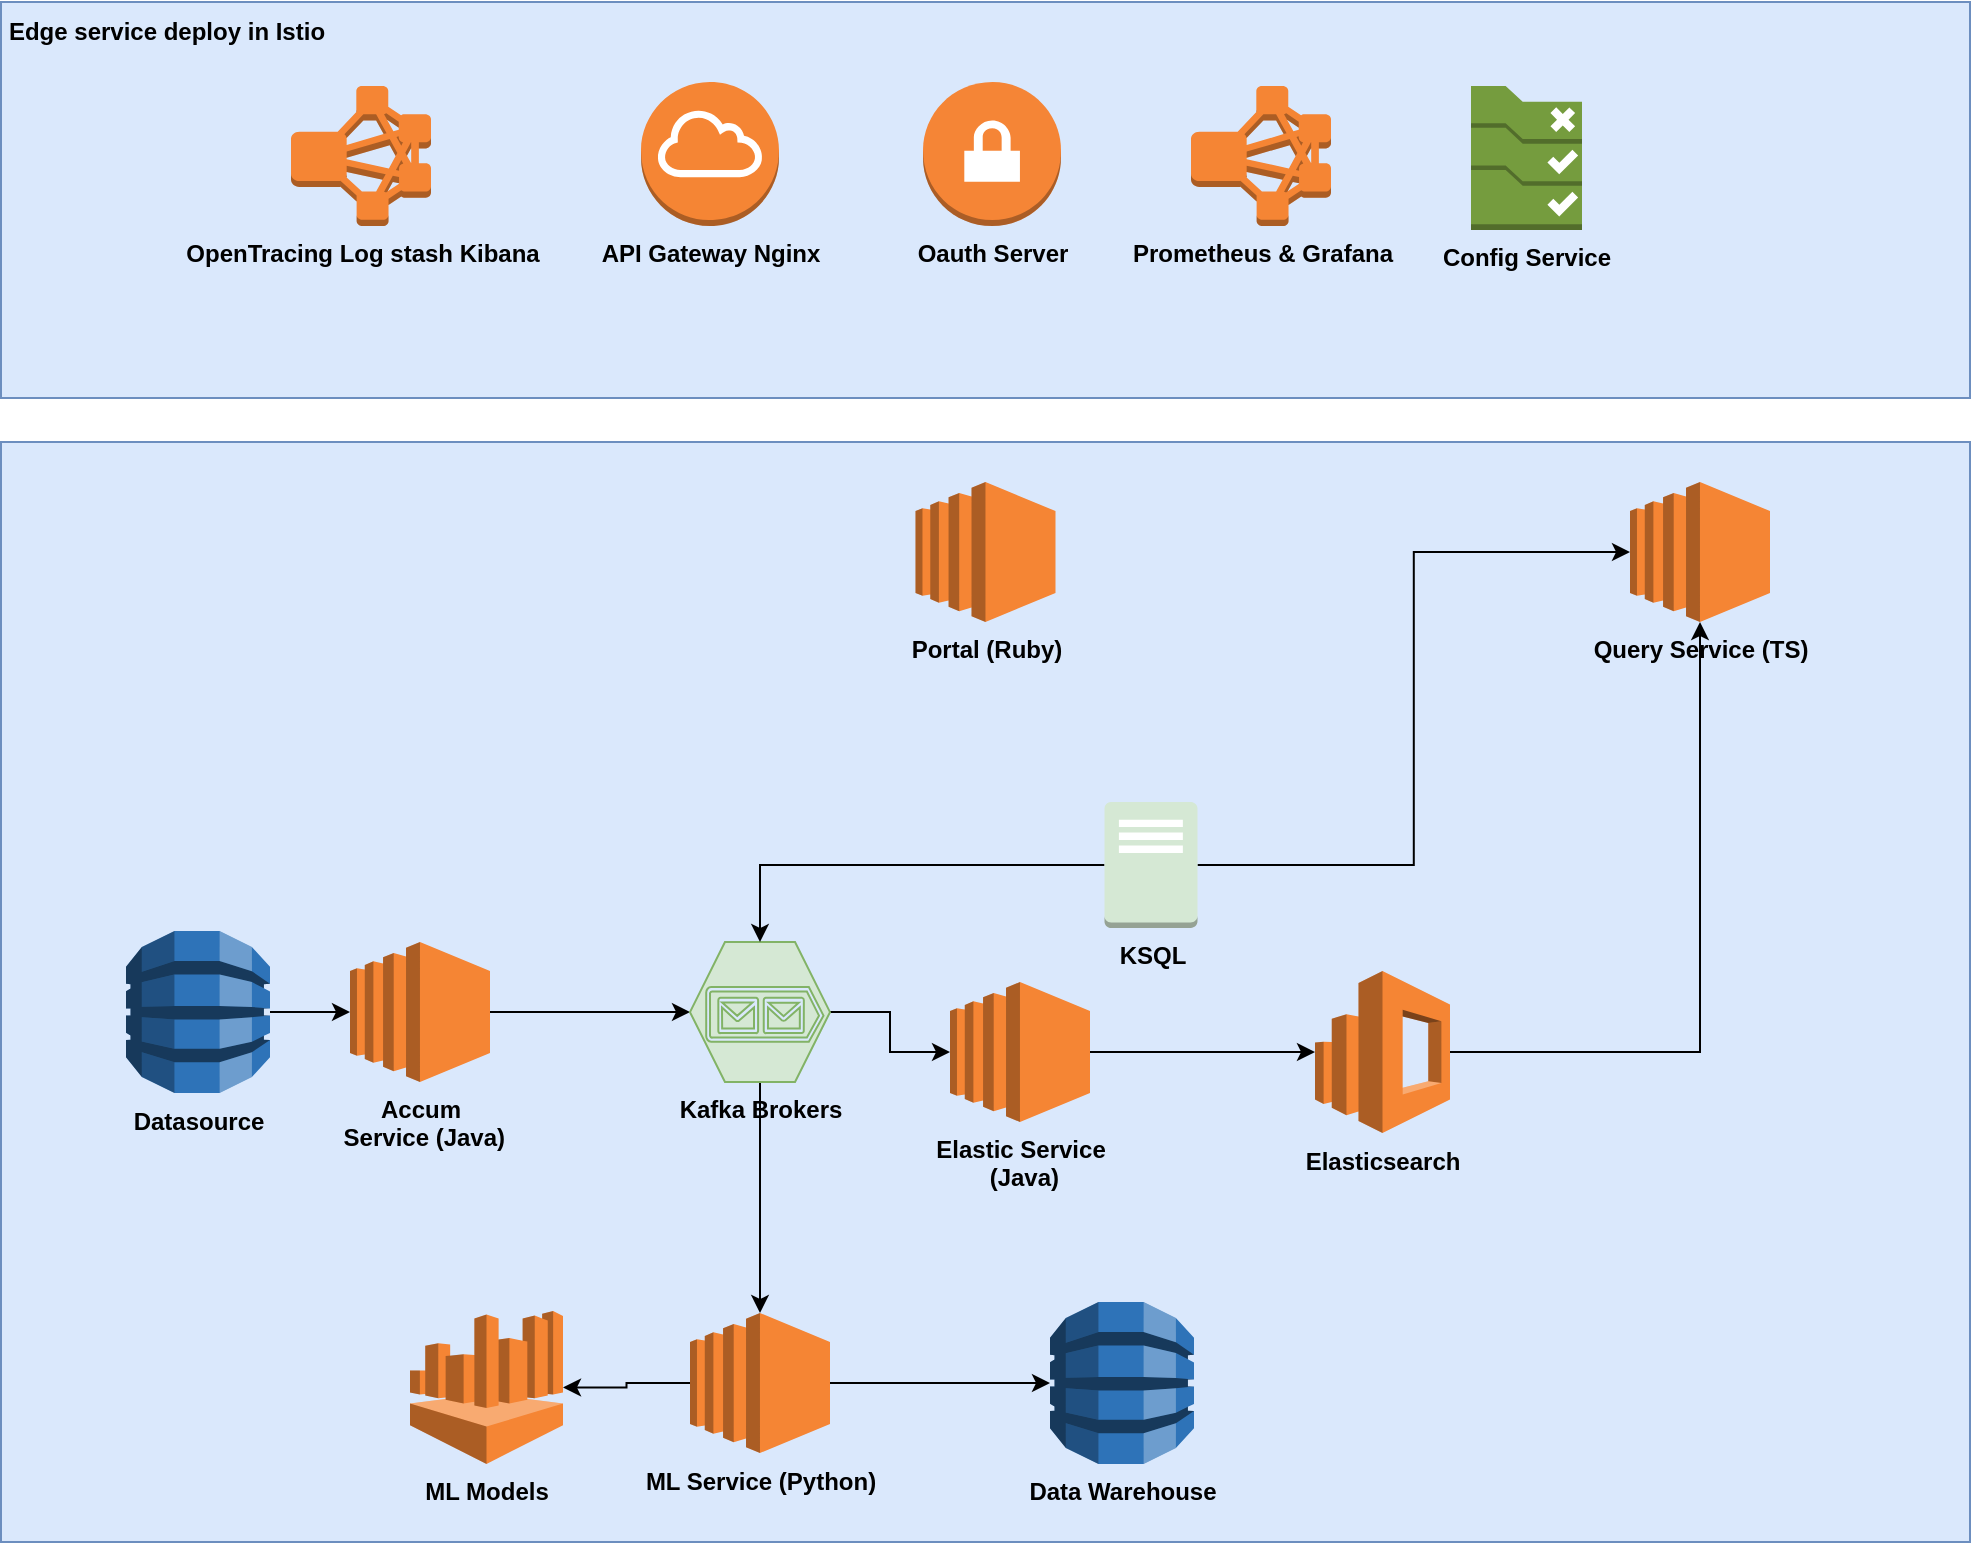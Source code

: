 <mxfile version="21.2.1" type="device">
  <diagram name="Page-1" id="BMMvD_4nBGezMXCPUB5b">
    <mxGraphModel dx="1363" dy="2040" grid="1" gridSize="10" guides="1" tooltips="1" connect="1" arrows="1" fold="1" page="1" pageScale="1" pageWidth="827" pageHeight="1169" math="0" shadow="0">
      <root>
        <mxCell id="0" />
        <mxCell id="1" parent="0" />
        <mxCell id="z8GUtXKnv49w3SbfMGUX-3" value="" style="rounded=0;whiteSpace=wrap;html=1;fillColor=#dae8fc;strokeColor=#6c8ebf;" parent="1" vertex="1">
          <mxGeometry x="115.5" y="-120" width="984.5" height="550" as="geometry" />
        </mxCell>
        <mxCell id="z8GUtXKnv49w3SbfMGUX-1" value="" style="rounded=0;whiteSpace=wrap;html=1;fillColor=#dae8fc;strokeColor=#6c8ebf;" parent="1" vertex="1">
          <mxGeometry x="115.5" y="-340" width="984.5" height="198" as="geometry" />
        </mxCell>
        <mxCell id="Lv1uPBIACpJVqoIBJsrw-41" style="edgeStyle=orthogonalEdgeStyle;rounded=0;orthogonalLoop=1;jettySize=auto;html=1;entryX=0;entryY=0.5;entryDx=0;entryDy=0;entryPerimeter=0;" parent="1" source="Lv1uPBIACpJVqoIBJsrw-18" target="Lv1uPBIACpJVqoIBJsrw-25" edge="1">
          <mxGeometry relative="1" as="geometry" />
        </mxCell>
        <mxCell id="Lv1uPBIACpJVqoIBJsrw-18" value="&lt;b&gt;Accum&lt;br&gt;&amp;nbsp;Service (Java)&lt;/b&gt;" style="outlineConnect=0;dashed=0;verticalLabelPosition=bottom;verticalAlign=top;align=center;html=1;shape=mxgraph.aws3.ec2;fillColor=#F58534;gradientColor=none;" parent="1" vertex="1">
          <mxGeometry x="290" y="130" width="70" height="70" as="geometry" />
        </mxCell>
        <mxCell id="Lv1uPBIACpJVqoIBJsrw-40" style="edgeStyle=orthogonalEdgeStyle;rounded=0;orthogonalLoop=1;jettySize=auto;html=1;" parent="1" source="Lv1uPBIACpJVqoIBJsrw-21" target="Lv1uPBIACpJVqoIBJsrw-18" edge="1">
          <mxGeometry relative="1" as="geometry" />
        </mxCell>
        <mxCell id="Lv1uPBIACpJVqoIBJsrw-21" value="&lt;b&gt;Datasource&lt;/b&gt;" style="outlineConnect=0;dashed=0;verticalLabelPosition=bottom;verticalAlign=top;align=center;html=1;shape=mxgraph.aws3.dynamo_db;fillColor=#2E73B8;gradientColor=none;" parent="1" vertex="1">
          <mxGeometry x="178" y="124.5" width="72" height="81" as="geometry" />
        </mxCell>
        <mxCell id="Lv1uPBIACpJVqoIBJsrw-44" style="edgeStyle=orthogonalEdgeStyle;rounded=0;orthogonalLoop=1;jettySize=auto;html=1;entryX=0;entryY=0.5;entryDx=0;entryDy=0;entryPerimeter=0;" parent="1" source="Lv1uPBIACpJVqoIBJsrw-25" target="Lv1uPBIACpJVqoIBJsrw-28" edge="1">
          <mxGeometry relative="1" as="geometry" />
        </mxCell>
        <mxCell id="xeK42FO3yRb1QHuqwQyx-3" style="edgeStyle=orthogonalEdgeStyle;rounded=0;orthogonalLoop=1;jettySize=auto;html=1;" edge="1" parent="1" source="Lv1uPBIACpJVqoIBJsrw-25" target="xeK42FO3yRb1QHuqwQyx-2">
          <mxGeometry relative="1" as="geometry" />
        </mxCell>
        <mxCell id="Lv1uPBIACpJVqoIBJsrw-25" value="&lt;b&gt;Kafka Brokers&lt;br&gt;&lt;br&gt;&lt;/b&gt;" style="verticalLabelPosition=bottom;html=1;verticalAlign=top;align=center;strokeColor=#82b366;fillColor=#d5e8d4;shape=mxgraph.azure.storage_queue;" parent="1" vertex="1">
          <mxGeometry x="460" y="130" width="70" height="70" as="geometry" />
        </mxCell>
        <mxCell id="Lv1uPBIACpJVqoIBJsrw-26" value="&lt;b&gt;OpenTracing Log stash Kibana&lt;/b&gt;" style="outlineConnect=0;dashed=0;verticalLabelPosition=bottom;verticalAlign=top;align=center;html=1;shape=mxgraph.aws3.emr_cluster;fillColor=#F58534;gradientColor=none;" parent="1" vertex="1">
          <mxGeometry x="260.5" y="-298" width="70" height="70" as="geometry" />
        </mxCell>
        <mxCell id="Lv1uPBIACpJVqoIBJsrw-45" style="edgeStyle=orthogonalEdgeStyle;rounded=0;orthogonalLoop=1;jettySize=auto;html=1;" parent="1" source="Lv1uPBIACpJVqoIBJsrw-28" target="Lv1uPBIACpJVqoIBJsrw-29" edge="1">
          <mxGeometry relative="1" as="geometry" />
        </mxCell>
        <mxCell id="Lv1uPBIACpJVqoIBJsrw-28" value="&lt;b&gt;Elastic Service&lt;br&gt;&amp;nbsp;(Java)&lt;br&gt;&lt;/b&gt;" style="outlineConnect=0;dashed=0;verticalLabelPosition=bottom;verticalAlign=top;align=center;html=1;shape=mxgraph.aws3.ec2;fillColor=#F58534;gradientColor=none;" parent="1" vertex="1">
          <mxGeometry x="590" y="150" width="70" height="70" as="geometry" />
        </mxCell>
        <mxCell id="xeK42FO3yRb1QHuqwQyx-7" style="edgeStyle=orthogonalEdgeStyle;rounded=0;orthogonalLoop=1;jettySize=auto;html=1;" edge="1" parent="1" source="Lv1uPBIACpJVqoIBJsrw-29" target="Lv1uPBIACpJVqoIBJsrw-30">
          <mxGeometry relative="1" as="geometry" />
        </mxCell>
        <mxCell id="Lv1uPBIACpJVqoIBJsrw-29" value="&lt;b&gt;Elasticsearch&lt;/b&gt;" style="outlineConnect=0;dashed=0;verticalLabelPosition=bottom;verticalAlign=top;align=center;html=1;shape=mxgraph.aws3.elasticsearch_service;fillColor=#F58534;gradientColor=none;" parent="1" vertex="1">
          <mxGeometry x="772.5" y="144.5" width="67.5" height="81" as="geometry" />
        </mxCell>
        <mxCell id="Lv1uPBIACpJVqoIBJsrw-30" value="&lt;b&gt;Query Service (TS)&lt;br&gt;&lt;/b&gt;" style="outlineConnect=0;dashed=0;verticalLabelPosition=bottom;verticalAlign=top;align=center;html=1;shape=mxgraph.aws3.ec2;fillColor=#F58534;gradientColor=none;" parent="1" vertex="1">
          <mxGeometry x="930" y="-100" width="70" height="70" as="geometry" />
        </mxCell>
        <mxCell id="Lv1uPBIACpJVqoIBJsrw-34" value="&lt;b&gt;Prometheus &amp;amp; Grafana&lt;/b&gt;" style="outlineConnect=0;dashed=0;verticalLabelPosition=bottom;verticalAlign=top;align=center;html=1;shape=mxgraph.aws3.emr_cluster;fillColor=#F58534;gradientColor=none;" parent="1" vertex="1">
          <mxGeometry x="710.5" y="-298" width="70" height="70" as="geometry" />
        </mxCell>
        <mxCell id="Lv1uPBIACpJVqoIBJsrw-37" value="&lt;b&gt;API Gateway Nginx&lt;br&gt;&lt;/b&gt;" style="outlineConnect=0;dashed=0;verticalLabelPosition=bottom;verticalAlign=top;align=center;html=1;shape=mxgraph.aws3.internet_gateway;fillColor=#F58534;gradientColor=none;" parent="1" vertex="1">
          <mxGeometry x="435.5" y="-300" width="69" height="72" as="geometry" />
        </mxCell>
        <mxCell id="Lv1uPBIACpJVqoIBJsrw-38" value="&lt;b&gt;Oauth Server&lt;/b&gt;" style="outlineConnect=0;dashed=0;verticalLabelPosition=bottom;verticalAlign=top;align=center;html=1;shape=mxgraph.aws3.vpn_gateway;fillColor=#F58536;gradientColor=none;" parent="1" vertex="1">
          <mxGeometry x="576.5" y="-300" width="69" height="72" as="geometry" />
        </mxCell>
        <mxCell id="Lv1uPBIACpJVqoIBJsrw-39" value="&lt;b&gt;Config Service&lt;/b&gt;" style="outlineConnect=0;dashed=0;verticalLabelPosition=bottom;verticalAlign=top;align=center;html=1;shape=mxgraph.aws3.config_rule;fillColor=#759C3E;gradientColor=none;" parent="1" vertex="1">
          <mxGeometry x="850.5" y="-298" width="55.5" height="72" as="geometry" />
        </mxCell>
        <mxCell id="z8GUtXKnv49w3SbfMGUX-6" style="edgeStyle=orthogonalEdgeStyle;rounded=0;orthogonalLoop=1;jettySize=auto;html=1;entryX=0.5;entryY=0;entryDx=0;entryDy=0;entryPerimeter=0;" parent="1" source="z8GUtXKnv49w3SbfMGUX-5" target="Lv1uPBIACpJVqoIBJsrw-25" edge="1">
          <mxGeometry relative="1" as="geometry">
            <mxPoint x="606.5" y="91.5" as="targetPoint" />
          </mxGeometry>
        </mxCell>
        <mxCell id="xeK42FO3yRb1QHuqwQyx-8" style="edgeStyle=orthogonalEdgeStyle;rounded=0;orthogonalLoop=1;jettySize=auto;html=1;entryX=0;entryY=0.5;entryDx=0;entryDy=0;entryPerimeter=0;" edge="1" parent="1" source="z8GUtXKnv49w3SbfMGUX-5" target="Lv1uPBIACpJVqoIBJsrw-30">
          <mxGeometry relative="1" as="geometry" />
        </mxCell>
        <mxCell id="z8GUtXKnv49w3SbfMGUX-5" value="&lt;b&gt;KSQL&lt;/b&gt;" style="outlineConnect=0;dashed=0;verticalLabelPosition=bottom;verticalAlign=top;align=center;html=1;shape=mxgraph.aws3.traditional_server;fillColor=#d5e8d4;strokeColor=#82b366;" parent="1" vertex="1">
          <mxGeometry x="667.25" y="60" width="46.5" height="63" as="geometry" />
        </mxCell>
        <mxCell id="TpHmFEYe1J1zQ5DGU_Ff-1" value="&lt;b&gt;Edge service deploy in Istio&lt;/b&gt;" style="text;html=1;strokeColor=none;fillColor=none;align=center;verticalAlign=middle;whiteSpace=wrap;rounded=0;" parent="1" vertex="1">
          <mxGeometry x="115.5" y="-340" width="164.5" height="30" as="geometry" />
        </mxCell>
        <mxCell id="TpHmFEYe1J1zQ5DGU_Ff-2" value="&lt;b&gt;Portal (Ruby)&lt;/b&gt;" style="outlineConnect=0;dashed=0;verticalLabelPosition=bottom;verticalAlign=top;align=center;html=1;shape=mxgraph.aws3.ec2;fillColor=#F58534;gradientColor=none;" parent="1" vertex="1">
          <mxGeometry x="572.75" y="-100" width="70" height="70" as="geometry" />
        </mxCell>
        <mxCell id="xeK42FO3yRb1QHuqwQyx-1" value="&lt;b&gt;Data Warehouse&lt;/b&gt;" style="outlineConnect=0;dashed=0;verticalLabelPosition=bottom;verticalAlign=top;align=center;html=1;shape=mxgraph.aws3.dynamo_db;fillColor=#2E73B8;gradientColor=none;" vertex="1" parent="1">
          <mxGeometry x="640" y="310" width="72" height="81" as="geometry" />
        </mxCell>
        <mxCell id="xeK42FO3yRb1QHuqwQyx-4" style="edgeStyle=orthogonalEdgeStyle;rounded=0;orthogonalLoop=1;jettySize=auto;html=1;entryX=0;entryY=0.5;entryDx=0;entryDy=0;entryPerimeter=0;" edge="1" parent="1" source="xeK42FO3yRb1QHuqwQyx-2" target="xeK42FO3yRb1QHuqwQyx-1">
          <mxGeometry relative="1" as="geometry" />
        </mxCell>
        <mxCell id="xeK42FO3yRb1QHuqwQyx-6" style="edgeStyle=orthogonalEdgeStyle;rounded=0;orthogonalLoop=1;jettySize=auto;html=1;" edge="1" parent="1" source="xeK42FO3yRb1QHuqwQyx-2" target="xeK42FO3yRb1QHuqwQyx-5">
          <mxGeometry relative="1" as="geometry" />
        </mxCell>
        <mxCell id="xeK42FO3yRb1QHuqwQyx-2" value="&lt;b&gt;ML Service (Python)&lt;/b&gt;" style="outlineConnect=0;dashed=0;verticalLabelPosition=bottom;verticalAlign=top;align=center;html=1;shape=mxgraph.aws3.ec2;fillColor=#F58534;gradientColor=none;" vertex="1" parent="1">
          <mxGeometry x="460" y="315.5" width="70" height="70" as="geometry" />
        </mxCell>
        <mxCell id="xeK42FO3yRb1QHuqwQyx-5" value="&lt;b&gt;ML Models&lt;br&gt;&lt;/b&gt;" style="outlineConnect=0;dashed=0;verticalLabelPosition=bottom;verticalAlign=top;align=center;html=1;shape=mxgraph.aws3.athena;fillColor=#F58534;gradientColor=none;" vertex="1" parent="1">
          <mxGeometry x="320" y="314.5" width="76.5" height="76.5" as="geometry" />
        </mxCell>
      </root>
    </mxGraphModel>
  </diagram>
</mxfile>
